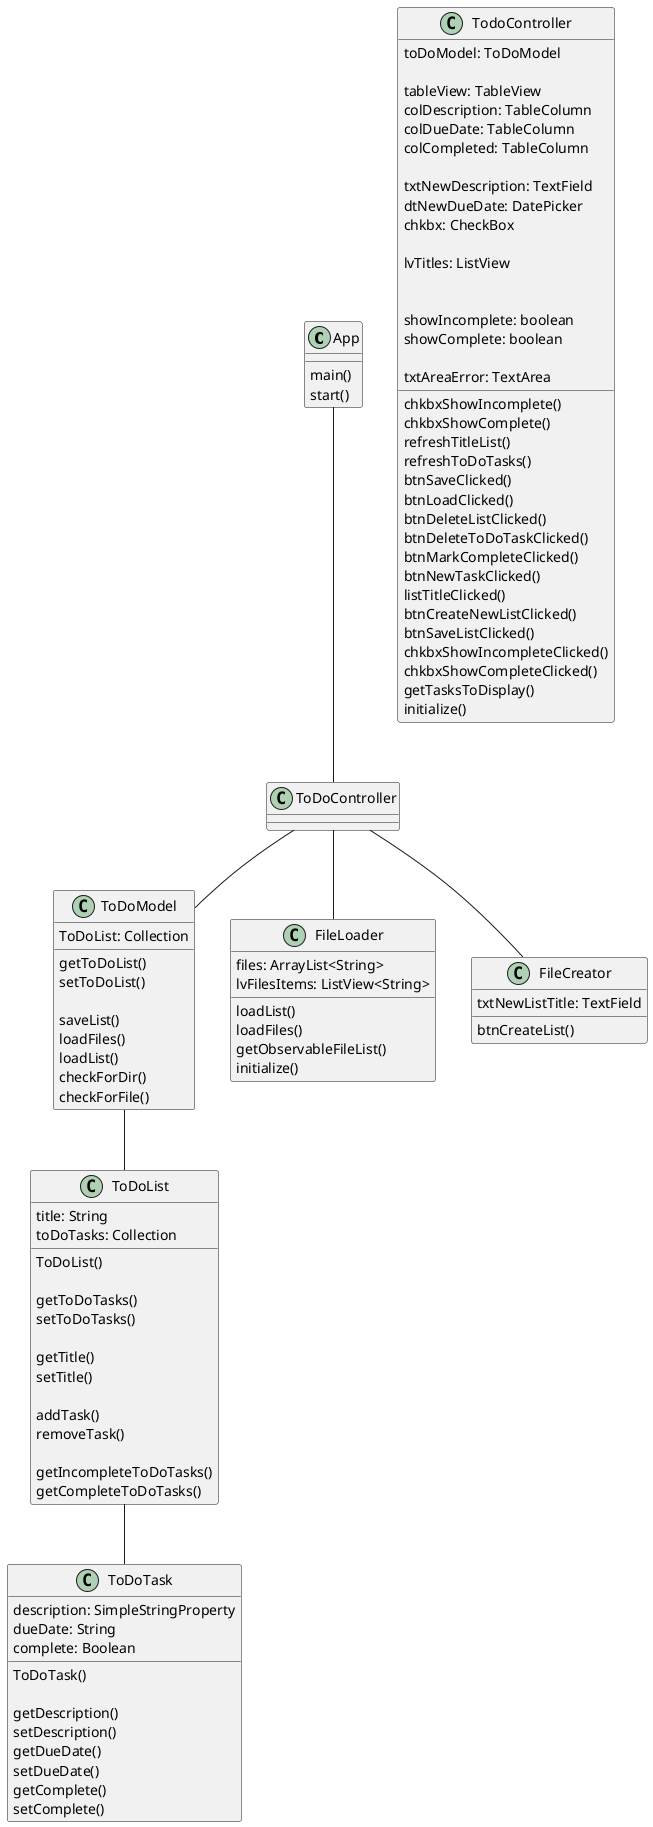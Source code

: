 @startuml

class App {
    main()
    start()
}

class TodoController {
    toDoModel: ToDoModel

    tableView: TableView
    colDescription: TableColumn
    colDueDate: TableColumn
    colCompleted: TableColumn

    txtNewDescription: TextField
    dtNewDueDate: DatePicker
    chkbx: CheckBox

    lvTitles: ListView

    chkbxShowIncomplete()
    chkbxShowComplete()

    showIncomplete: boolean
    showComplete: boolean

    txtAreaError: TextArea

    refreshTitleList()
    refreshToDoTasks()
    btnSaveClicked()
    btnLoadClicked()
    btnDeleteListClicked()
    btnDeleteToDoTaskClicked()
    btnMarkCompleteClicked()
    btnNewTaskClicked()
    listTitleClicked()
    btnCreateNewListClicked()
    btnSaveListClicked()
    chkbxShowIncompleteClicked()
    chkbxShowCompleteClicked()
    getTasksToDisplay()
    initialize()
}

class ToDoModel {
    ToDoList: Collection

    getToDoList()
    setToDoList()

    saveList()
    loadFiles()
    loadList()
    checkForDir()
    checkForFile()
}

class ToDoList {
    title: String
    toDoTasks: Collection

    ToDoList()

    getToDoTasks()
    setToDoTasks()

    getTitle()
    setTitle()

    addTask()
    removeTask()

    getIncompleteToDoTasks()
    getCompleteToDoTasks()
}

class ToDoTask {
    description: SimpleStringProperty
    dueDate: String
    complete: Boolean

    ToDoTask()

    getDescription()
    setDescription()
    getDueDate()
    setDueDate()
    getComplete()
    setComplete()
}

class FileLoader {
    files: ArrayList<String>
    lvFilesItems: ListView<String>

    loadList()
    loadFiles()
    getObservableFileList()
    initialize()
}

class FileCreator {
    txtNewListTitle: TextField

    btnCreateList()
}

App -- ToDoController
ToDoController -- ToDoModel
ToDoController -- FileLoader
ToDoController -- FileCreator
ToDoModel -- ToDoList
ToDoList -- ToDoTask

@enduml